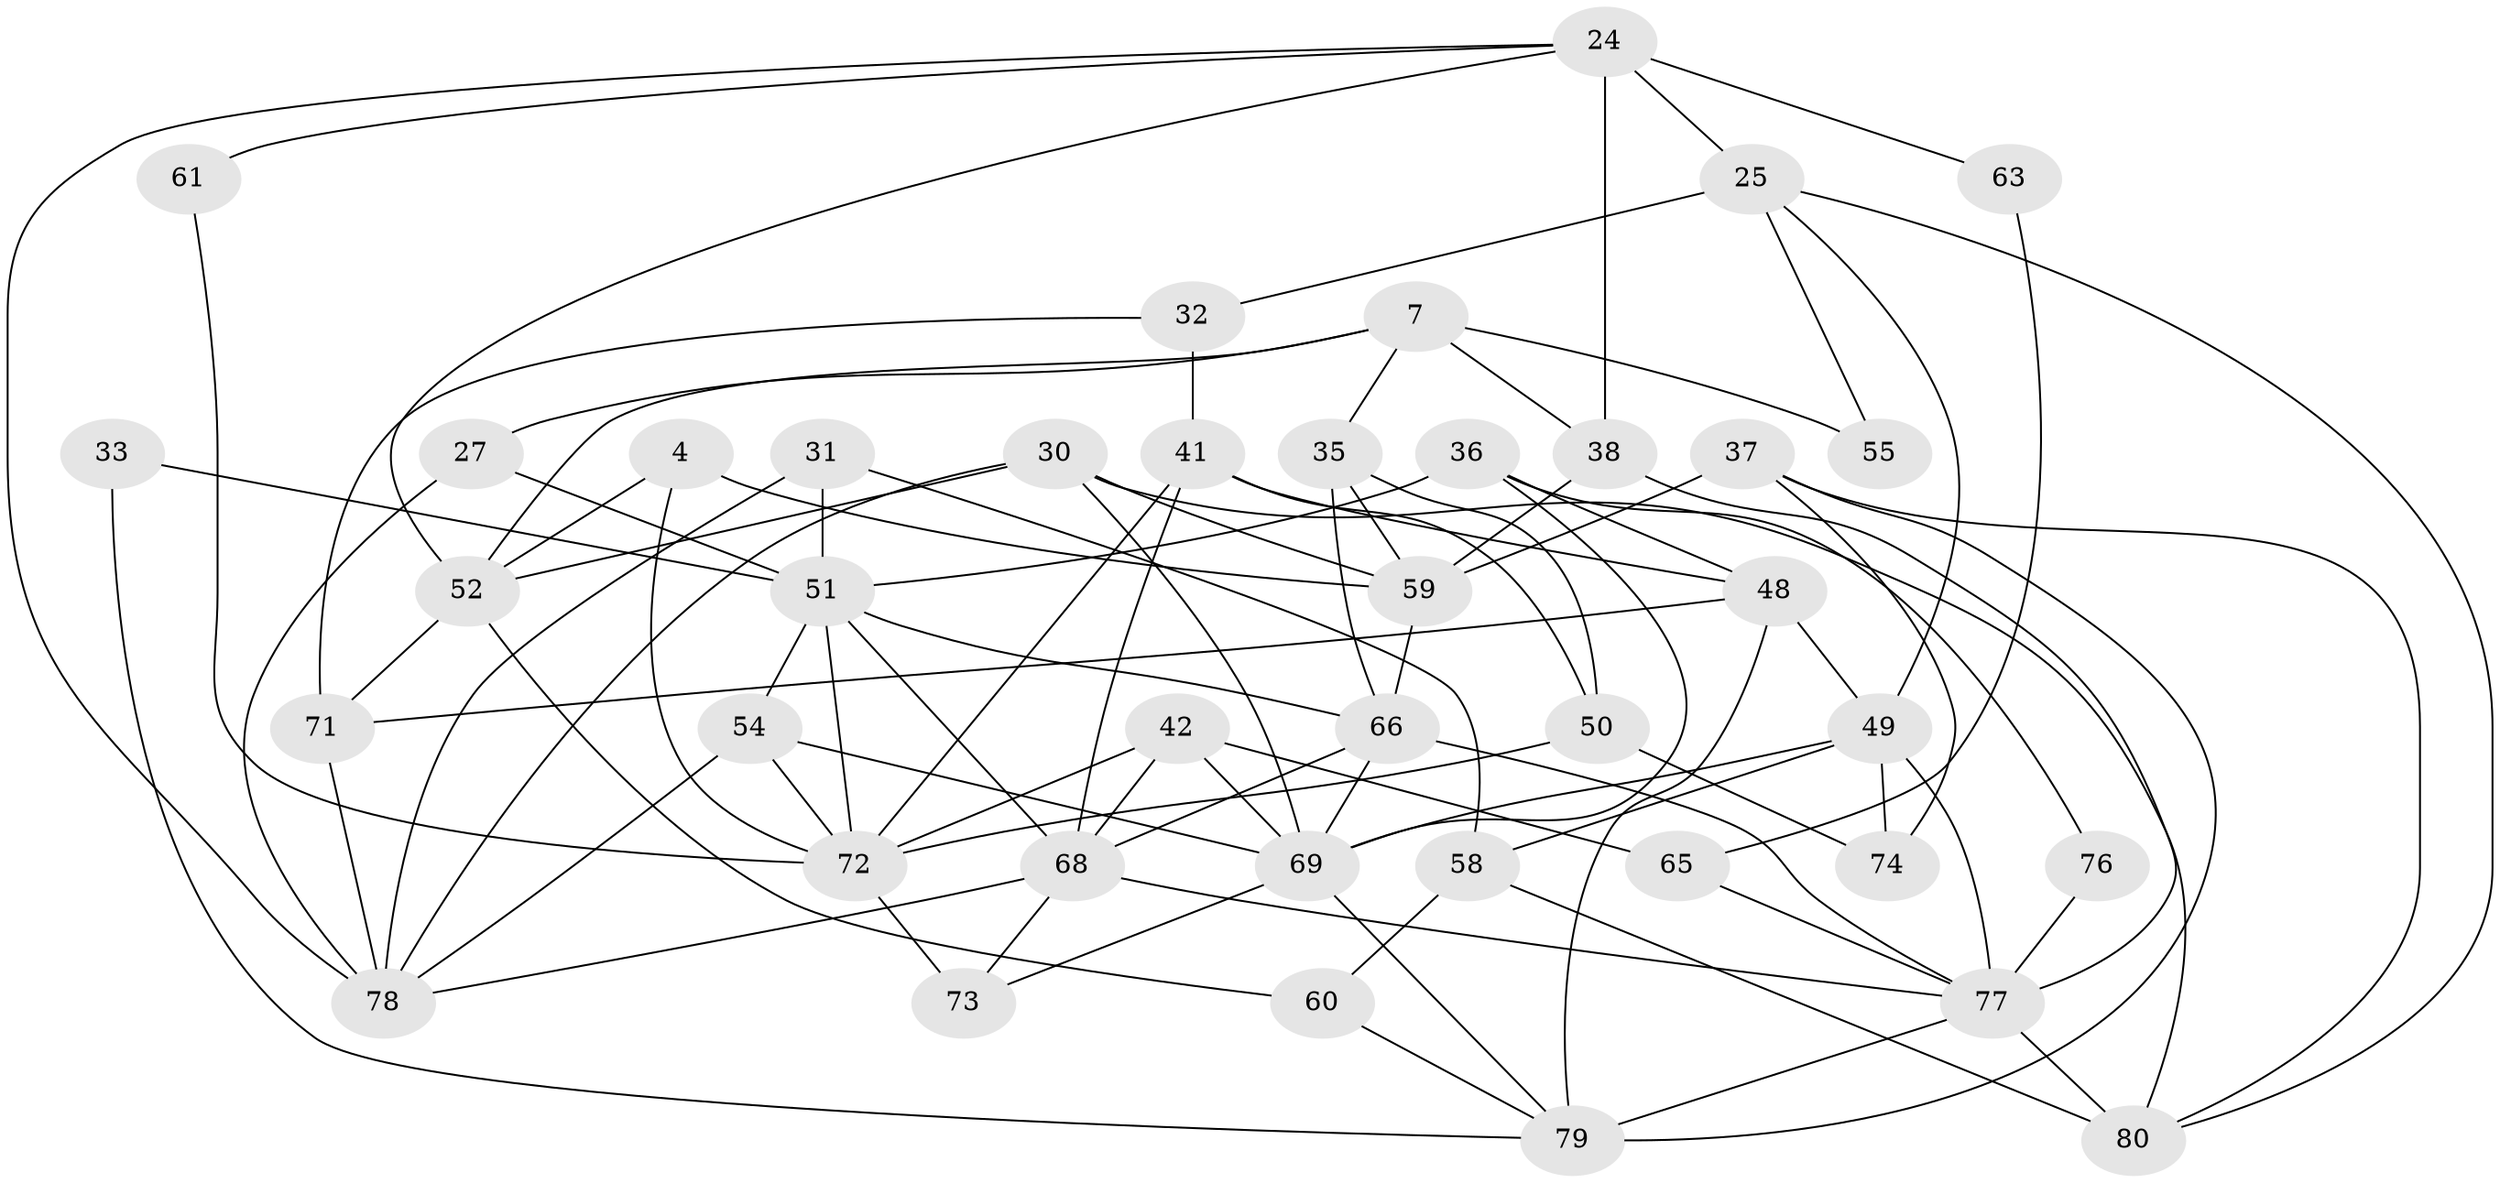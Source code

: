 // original degree distribution, {3: 0.3, 5: 0.175, 4: 0.25, 2: 0.125, 6: 0.1, 7: 0.0375, 9: 0.0125}
// Generated by graph-tools (version 1.1) at 2025/51/03/09/25 04:51:39]
// undirected, 40 vertices, 91 edges
graph export_dot {
graph [start="1"]
  node [color=gray90,style=filled];
  4;
  7;
  24;
  25 [super="+17"];
  27;
  30 [super="+19"];
  31;
  32;
  33;
  35 [super="+13"];
  36 [super="+5"];
  37 [super="+16"];
  38 [super="+1"];
  41;
  42 [super="+14"];
  48 [super="+46"];
  49 [super="+22+12"];
  50;
  51 [super="+28"];
  52 [super="+39"];
  54;
  55;
  58 [super="+9"];
  59 [super="+2"];
  60;
  61;
  63;
  65 [super="+34"];
  66 [super="+29"];
  68 [super="+6+67"];
  69 [super="+20+47+26"];
  71;
  72 [super="+62+70+56+53"];
  73;
  74 [super="+11"];
  76;
  77 [super="+8+57"];
  78 [super="+75"];
  79 [super="+43"];
  80 [super="+44"];
  4 -- 59;
  4 -- 52;
  4 -- 72 [weight=2];
  7 -- 38 [weight=2];
  7 -- 27;
  7 -- 35;
  7 -- 55;
  7 -- 52;
  24 -- 52;
  24 -- 25 [weight=2];
  24 -- 38;
  24 -- 61;
  24 -- 63;
  24 -- 78;
  25 -- 55;
  25 -- 32;
  25 -- 49;
  25 -- 80;
  27 -- 51;
  27 -- 78;
  30 -- 59;
  30 -- 80;
  30 -- 78;
  30 -- 52;
  30 -- 69;
  31 -- 51;
  31 -- 58;
  31 -- 78;
  32 -- 41;
  32 -- 71;
  33 -- 51 [weight=2];
  33 -- 79;
  35 -- 66;
  35 -- 50;
  35 -- 59 [weight=2];
  36 -- 48;
  36 -- 51;
  36 -- 76;
  36 -- 69;
  37 -- 79;
  37 -- 80;
  37 -- 74;
  37 -- 59;
  38 -- 59;
  38 -- 77;
  41 -- 48 [weight=2];
  41 -- 50;
  41 -- 68;
  41 -- 72 [weight=2];
  42 -- 68;
  42 -- 65 [weight=2];
  42 -- 69 [weight=2];
  42 -- 72;
  48 -- 79 [weight=2];
  48 -- 49 [weight=2];
  48 -- 71;
  49 -- 58 [weight=2];
  49 -- 74 [weight=2];
  49 -- 77 [weight=3];
  49 -- 69;
  50 -- 74 [weight=2];
  50 -- 72;
  51 -- 66 [weight=3];
  51 -- 68;
  51 -- 54;
  51 -- 72 [weight=4];
  52 -- 71 [weight=2];
  52 -- 60;
  54 -- 69;
  54 -- 78;
  54 -- 72;
  58 -- 60;
  58 -- 80;
  59 -- 66 [weight=2];
  60 -- 79;
  61 -- 72;
  63 -- 65;
  65 -- 77;
  66 -- 69 [weight=2];
  66 -- 77;
  66 -- 68;
  68 -- 78;
  68 -- 77;
  68 -- 73;
  69 -- 79;
  69 -- 73;
  71 -- 78 [weight=2];
  72 -- 73 [weight=2];
  76 -- 77 [weight=2];
  77 -- 80 [weight=2];
  77 -- 79;
}
